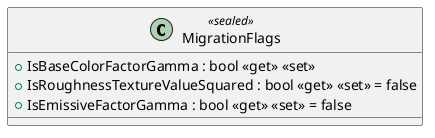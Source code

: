 @startuml
class MigrationFlags <<sealed>> {
    + IsBaseColorFactorGamma : bool <<get>> <<set>>
    + IsRoughnessTextureValueSquared : bool <<get>> <<set>> = false
    + IsEmissiveFactorGamma : bool <<get>> <<set>> = false
}
@enduml

